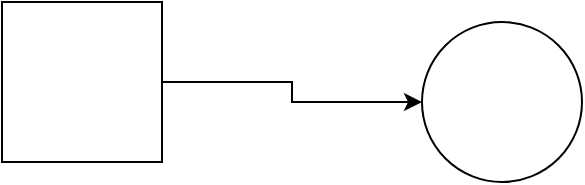 <mxfile version="16.0.0" type="github"><diagram id="gA0RxG7rJZpZwTIYB1V7" name="Page-1"><mxGraphModel dx="1422" dy="772" grid="1" gridSize="10" guides="1" tooltips="1" connect="1" arrows="1" fold="1" page="1" pageScale="1" pageWidth="827" pageHeight="1169" math="0" shadow="0"><root><mxCell id="0"/><mxCell id="1" parent="0"/><mxCell id="kWrnOeP7U9fCcejbOct7-3" style="edgeStyle=orthogonalEdgeStyle;rounded=0;orthogonalLoop=1;jettySize=auto;html=1;" parent="1" source="kWrnOeP7U9fCcejbOct7-1" target="kWrnOeP7U9fCcejbOct7-2" edge="1"><mxGeometry relative="1" as="geometry"/></mxCell><mxCell id="kWrnOeP7U9fCcejbOct7-1" value="" style="whiteSpace=wrap;html=1;aspect=fixed;" parent="1" vertex="1"><mxGeometry x="80" y="180" width="80" height="80" as="geometry"/></mxCell><mxCell id="kWrnOeP7U9fCcejbOct7-2" value="" style="ellipse;whiteSpace=wrap;html=1;aspect=fixed;" parent="1" vertex="1"><mxGeometry x="290" y="190" width="80" height="80" as="geometry"/></mxCell></root></mxGraphModel></diagram></mxfile>